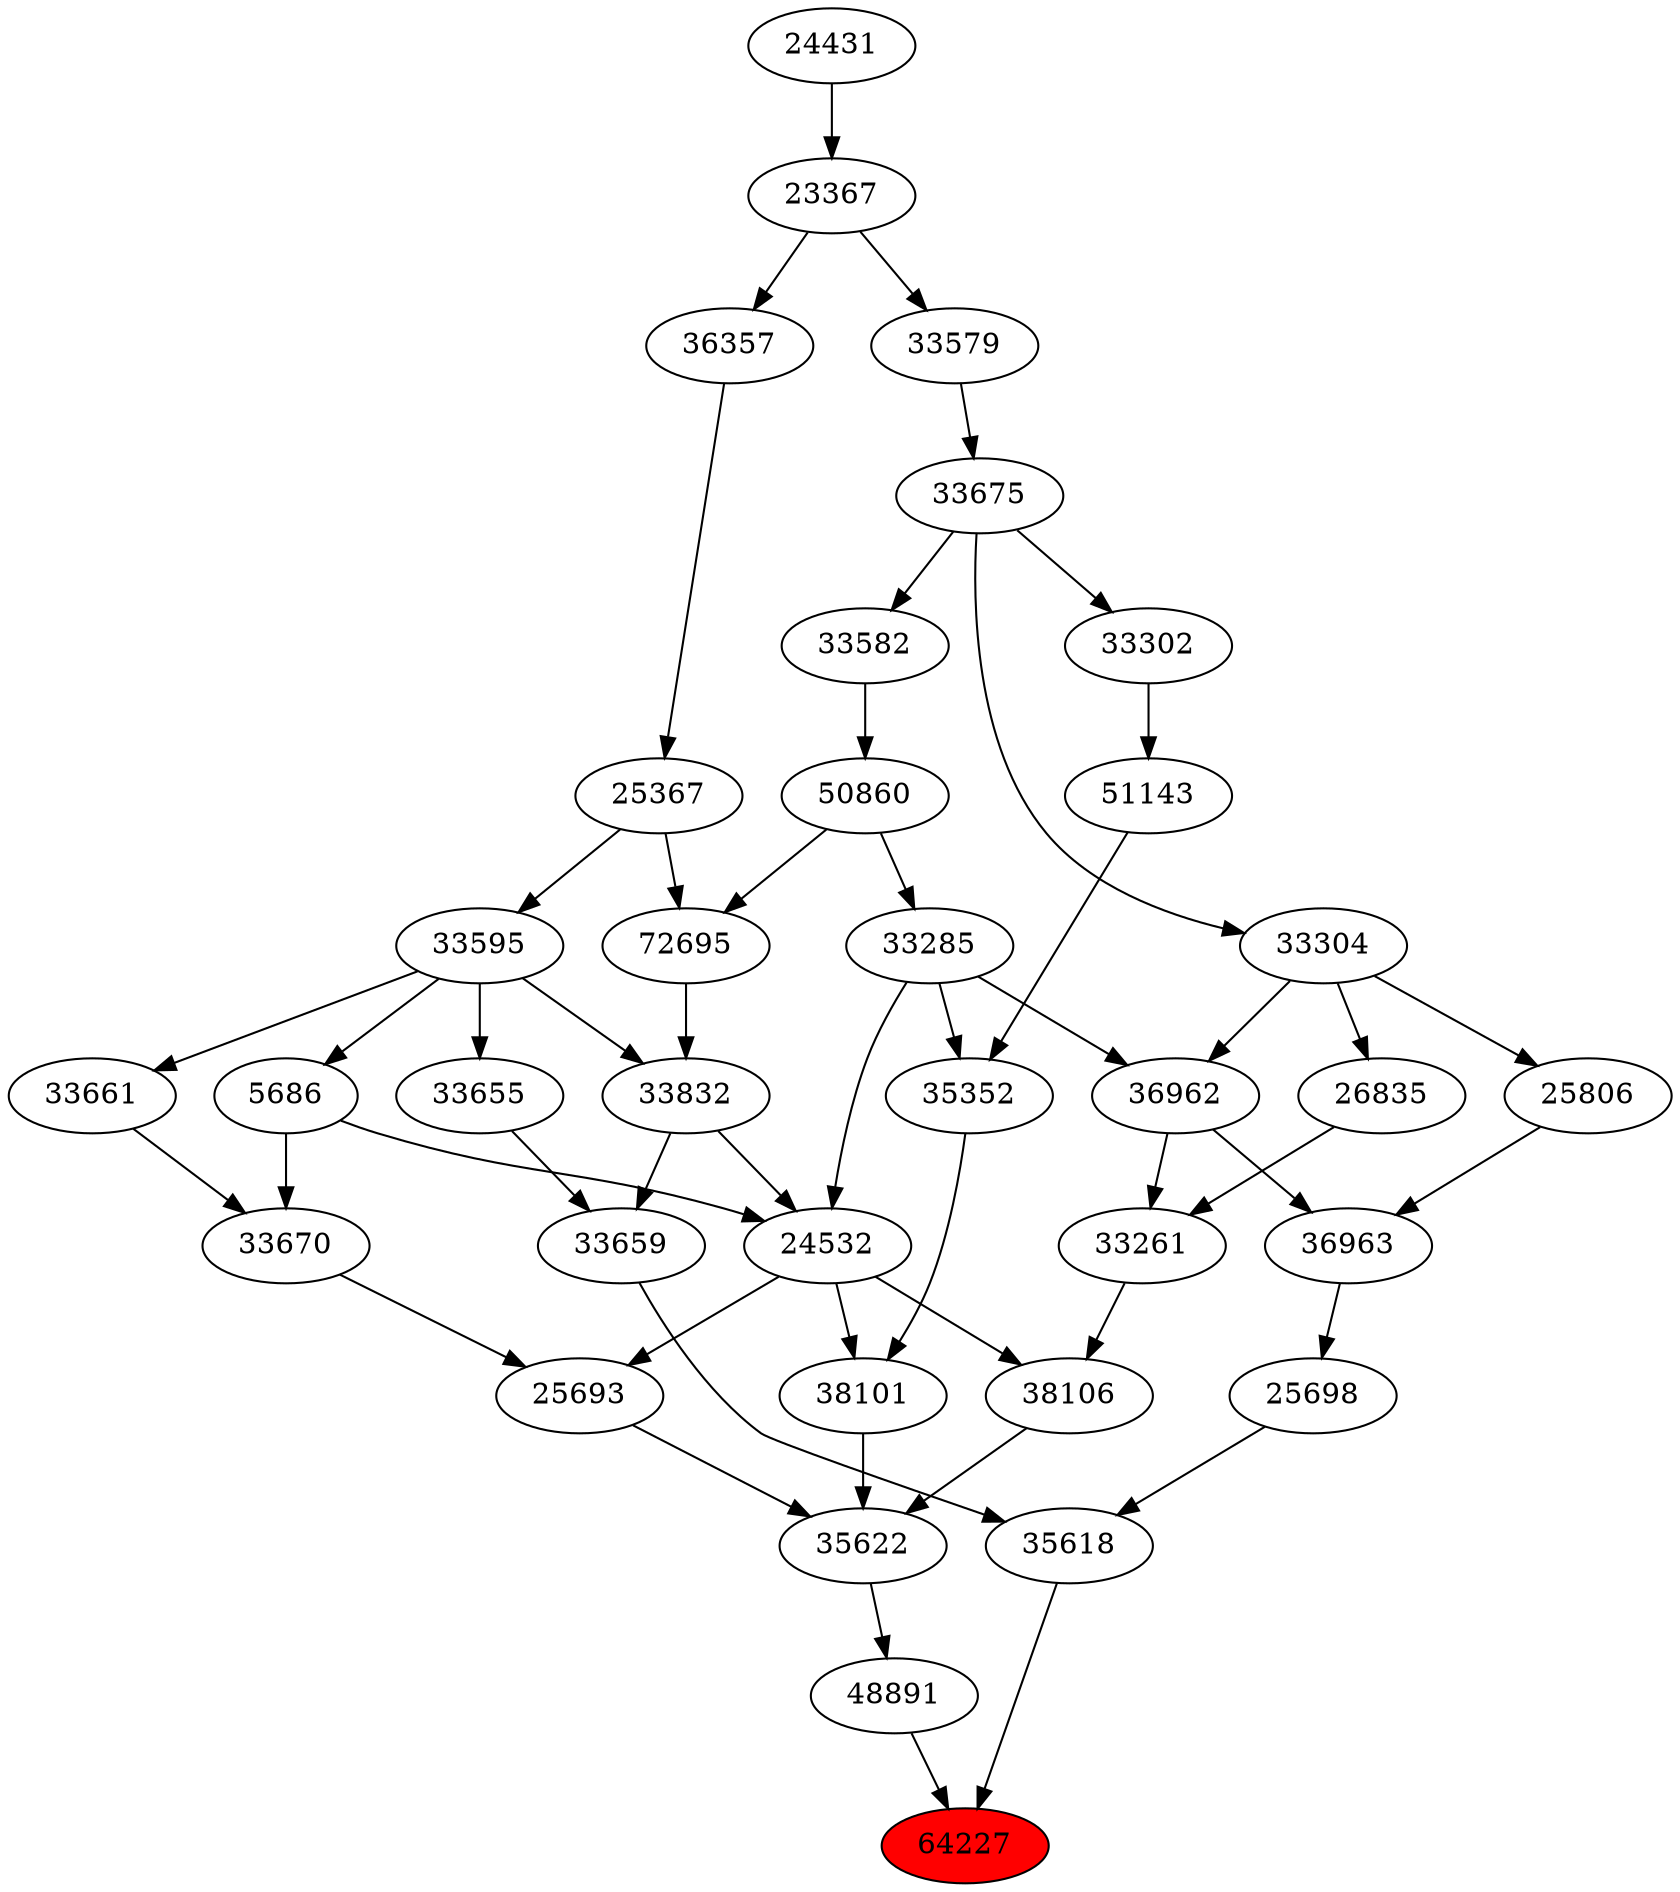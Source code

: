 strict digraph{ 
64227 [label="64227" fillcolor=red style=filled]
48891 -> 64227
35618 -> 64227
48891 [label="48891"]
35622 -> 48891
35618 [label="35618"]
25698 -> 35618
33659 -> 35618
35622 [label="35622"]
25693 -> 35622
38101 -> 35622
38106 -> 35622
25698 [label="25698"]
36963 -> 25698
33659 [label="33659"]
33655 -> 33659
33832 -> 33659
25693 [label="25693"]
24532 -> 25693
33670 -> 25693
38101 [label="38101"]
24532 -> 38101
35352 -> 38101
38106 [label="38106"]
33261 -> 38106
24532 -> 38106
36963 [label="36963"]
36962 -> 36963
25806 -> 36963
33655 [label="33655"]
33595 -> 33655
33832 [label="33832"]
72695 -> 33832
33595 -> 33832
24532 [label="24532"]
33285 -> 24532
5686 -> 24532
33832 -> 24532
33670 [label="33670"]
5686 -> 33670
33661 -> 33670
35352 [label="35352"]
33285 -> 35352
51143 -> 35352
33261 [label="33261"]
36962 -> 33261
26835 -> 33261
36962 [label="36962"]
33285 -> 36962
33304 -> 36962
25806 [label="25806"]
33304 -> 25806
33595 [label="33595"]
25367 -> 33595
72695 [label="72695"]
50860 -> 72695
25367 -> 72695
33285 [label="33285"]
50860 -> 33285
5686 [label="5686"]
33595 -> 5686
33661 [label="33661"]
33595 -> 33661
51143 [label="51143"]
33302 -> 51143
26835 [label="26835"]
33304 -> 26835
33304 [label="33304"]
33675 -> 33304
25367 [label="25367"]
36357 -> 25367
50860 [label="50860"]
33582 -> 50860
33302 [label="33302"]
33675 -> 33302
33675 [label="33675"]
33579 -> 33675
36357 [label="36357"]
23367 -> 36357
33582 [label="33582"]
33675 -> 33582
33579 [label="33579"]
23367 -> 33579
23367 [label="23367"]
24431 -> 23367
24431 [label="24431"]
}